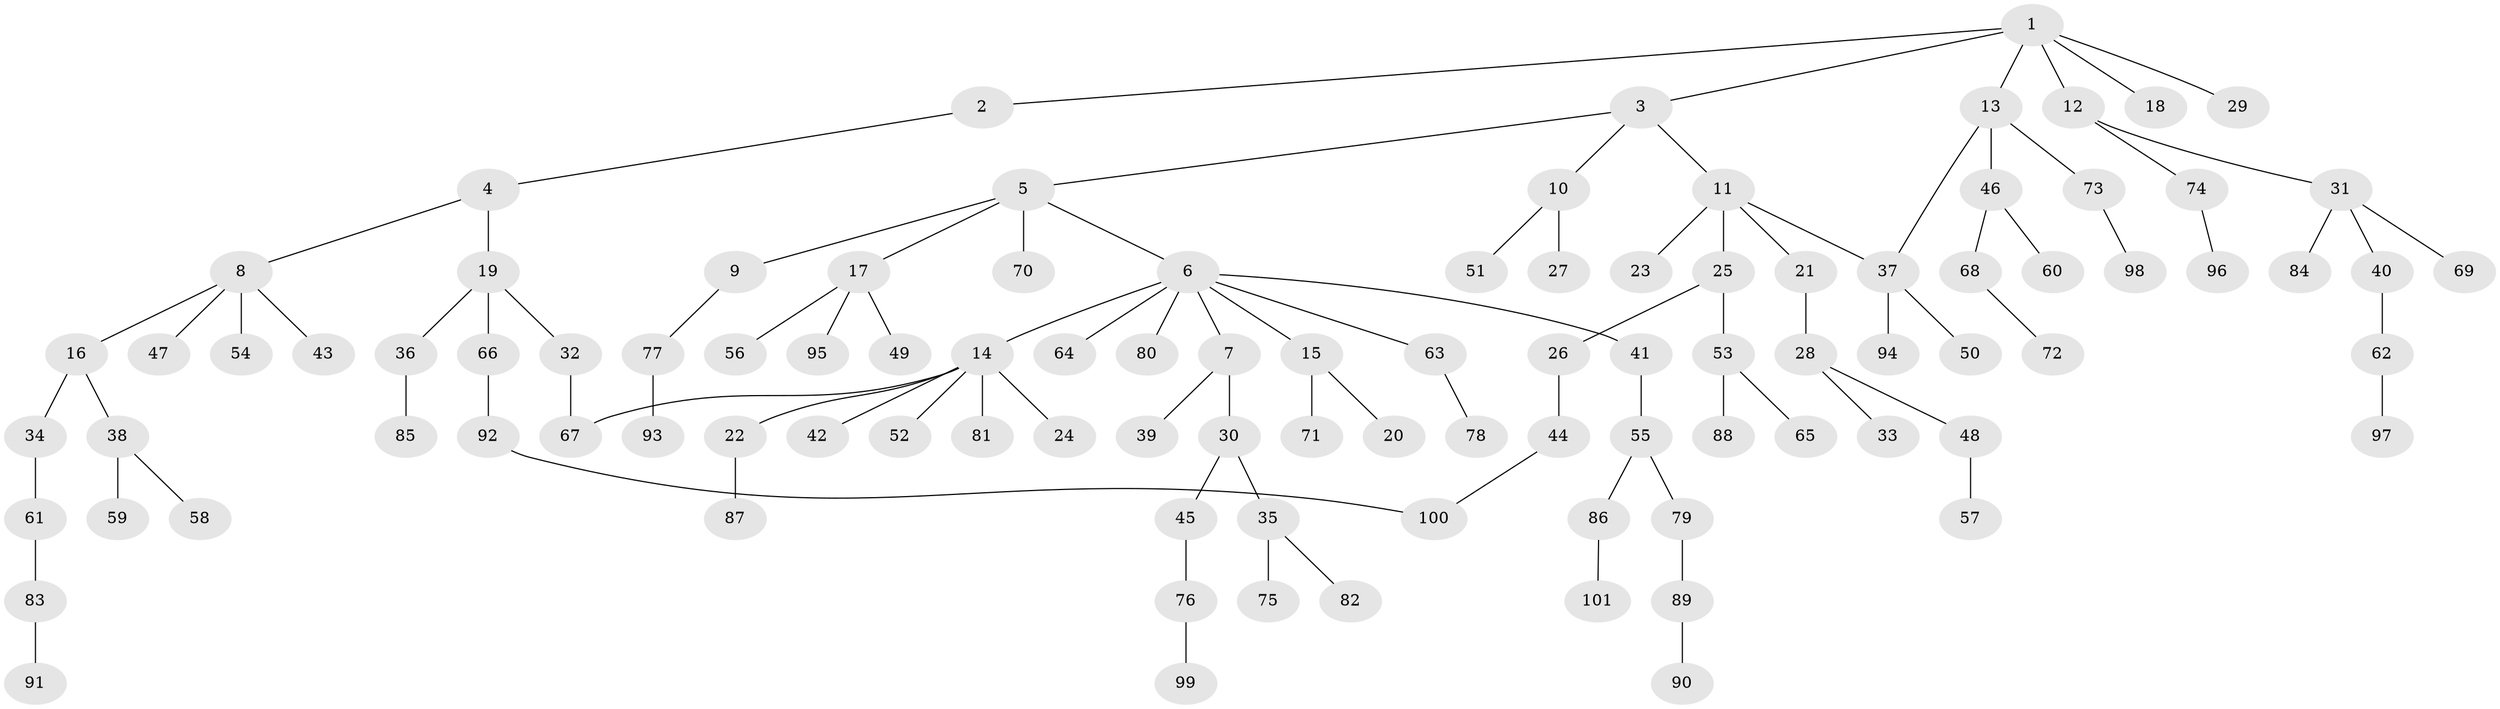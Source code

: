 // coarse degree distribution, {4: 0.09523809523809523, 5: 0.015873015873015872, 3: 0.14285714285714285, 2: 0.25396825396825395, 1: 0.4603174603174603, 7: 0.015873015873015872, 6: 0.015873015873015872}
// Generated by graph-tools (version 1.1) at 2025/36/03/04/25 23:36:00]
// undirected, 101 vertices, 103 edges
graph export_dot {
  node [color=gray90,style=filled];
  1;
  2;
  3;
  4;
  5;
  6;
  7;
  8;
  9;
  10;
  11;
  12;
  13;
  14;
  15;
  16;
  17;
  18;
  19;
  20;
  21;
  22;
  23;
  24;
  25;
  26;
  27;
  28;
  29;
  30;
  31;
  32;
  33;
  34;
  35;
  36;
  37;
  38;
  39;
  40;
  41;
  42;
  43;
  44;
  45;
  46;
  47;
  48;
  49;
  50;
  51;
  52;
  53;
  54;
  55;
  56;
  57;
  58;
  59;
  60;
  61;
  62;
  63;
  64;
  65;
  66;
  67;
  68;
  69;
  70;
  71;
  72;
  73;
  74;
  75;
  76;
  77;
  78;
  79;
  80;
  81;
  82;
  83;
  84;
  85;
  86;
  87;
  88;
  89;
  90;
  91;
  92;
  93;
  94;
  95;
  96;
  97;
  98;
  99;
  100;
  101;
  1 -- 2;
  1 -- 3;
  1 -- 12;
  1 -- 13;
  1 -- 18;
  1 -- 29;
  2 -- 4;
  3 -- 5;
  3 -- 10;
  3 -- 11;
  4 -- 8;
  4 -- 19;
  5 -- 6;
  5 -- 9;
  5 -- 17;
  5 -- 70;
  6 -- 7;
  6 -- 14;
  6 -- 15;
  6 -- 41;
  6 -- 63;
  6 -- 64;
  6 -- 80;
  7 -- 30;
  7 -- 39;
  8 -- 16;
  8 -- 43;
  8 -- 47;
  8 -- 54;
  9 -- 77;
  10 -- 27;
  10 -- 51;
  11 -- 21;
  11 -- 23;
  11 -- 25;
  11 -- 37;
  12 -- 31;
  12 -- 74;
  13 -- 37;
  13 -- 46;
  13 -- 73;
  14 -- 22;
  14 -- 24;
  14 -- 42;
  14 -- 52;
  14 -- 81;
  14 -- 67;
  15 -- 20;
  15 -- 71;
  16 -- 34;
  16 -- 38;
  17 -- 49;
  17 -- 56;
  17 -- 95;
  19 -- 32;
  19 -- 36;
  19 -- 66;
  21 -- 28;
  22 -- 87;
  25 -- 26;
  25 -- 53;
  26 -- 44;
  28 -- 33;
  28 -- 48;
  30 -- 35;
  30 -- 45;
  31 -- 40;
  31 -- 69;
  31 -- 84;
  32 -- 67;
  34 -- 61;
  35 -- 75;
  35 -- 82;
  36 -- 85;
  37 -- 50;
  37 -- 94;
  38 -- 58;
  38 -- 59;
  40 -- 62;
  41 -- 55;
  44 -- 100;
  45 -- 76;
  46 -- 60;
  46 -- 68;
  48 -- 57;
  53 -- 65;
  53 -- 88;
  55 -- 79;
  55 -- 86;
  61 -- 83;
  62 -- 97;
  63 -- 78;
  66 -- 92;
  68 -- 72;
  73 -- 98;
  74 -- 96;
  76 -- 99;
  77 -- 93;
  79 -- 89;
  83 -- 91;
  86 -- 101;
  89 -- 90;
  92 -- 100;
}

